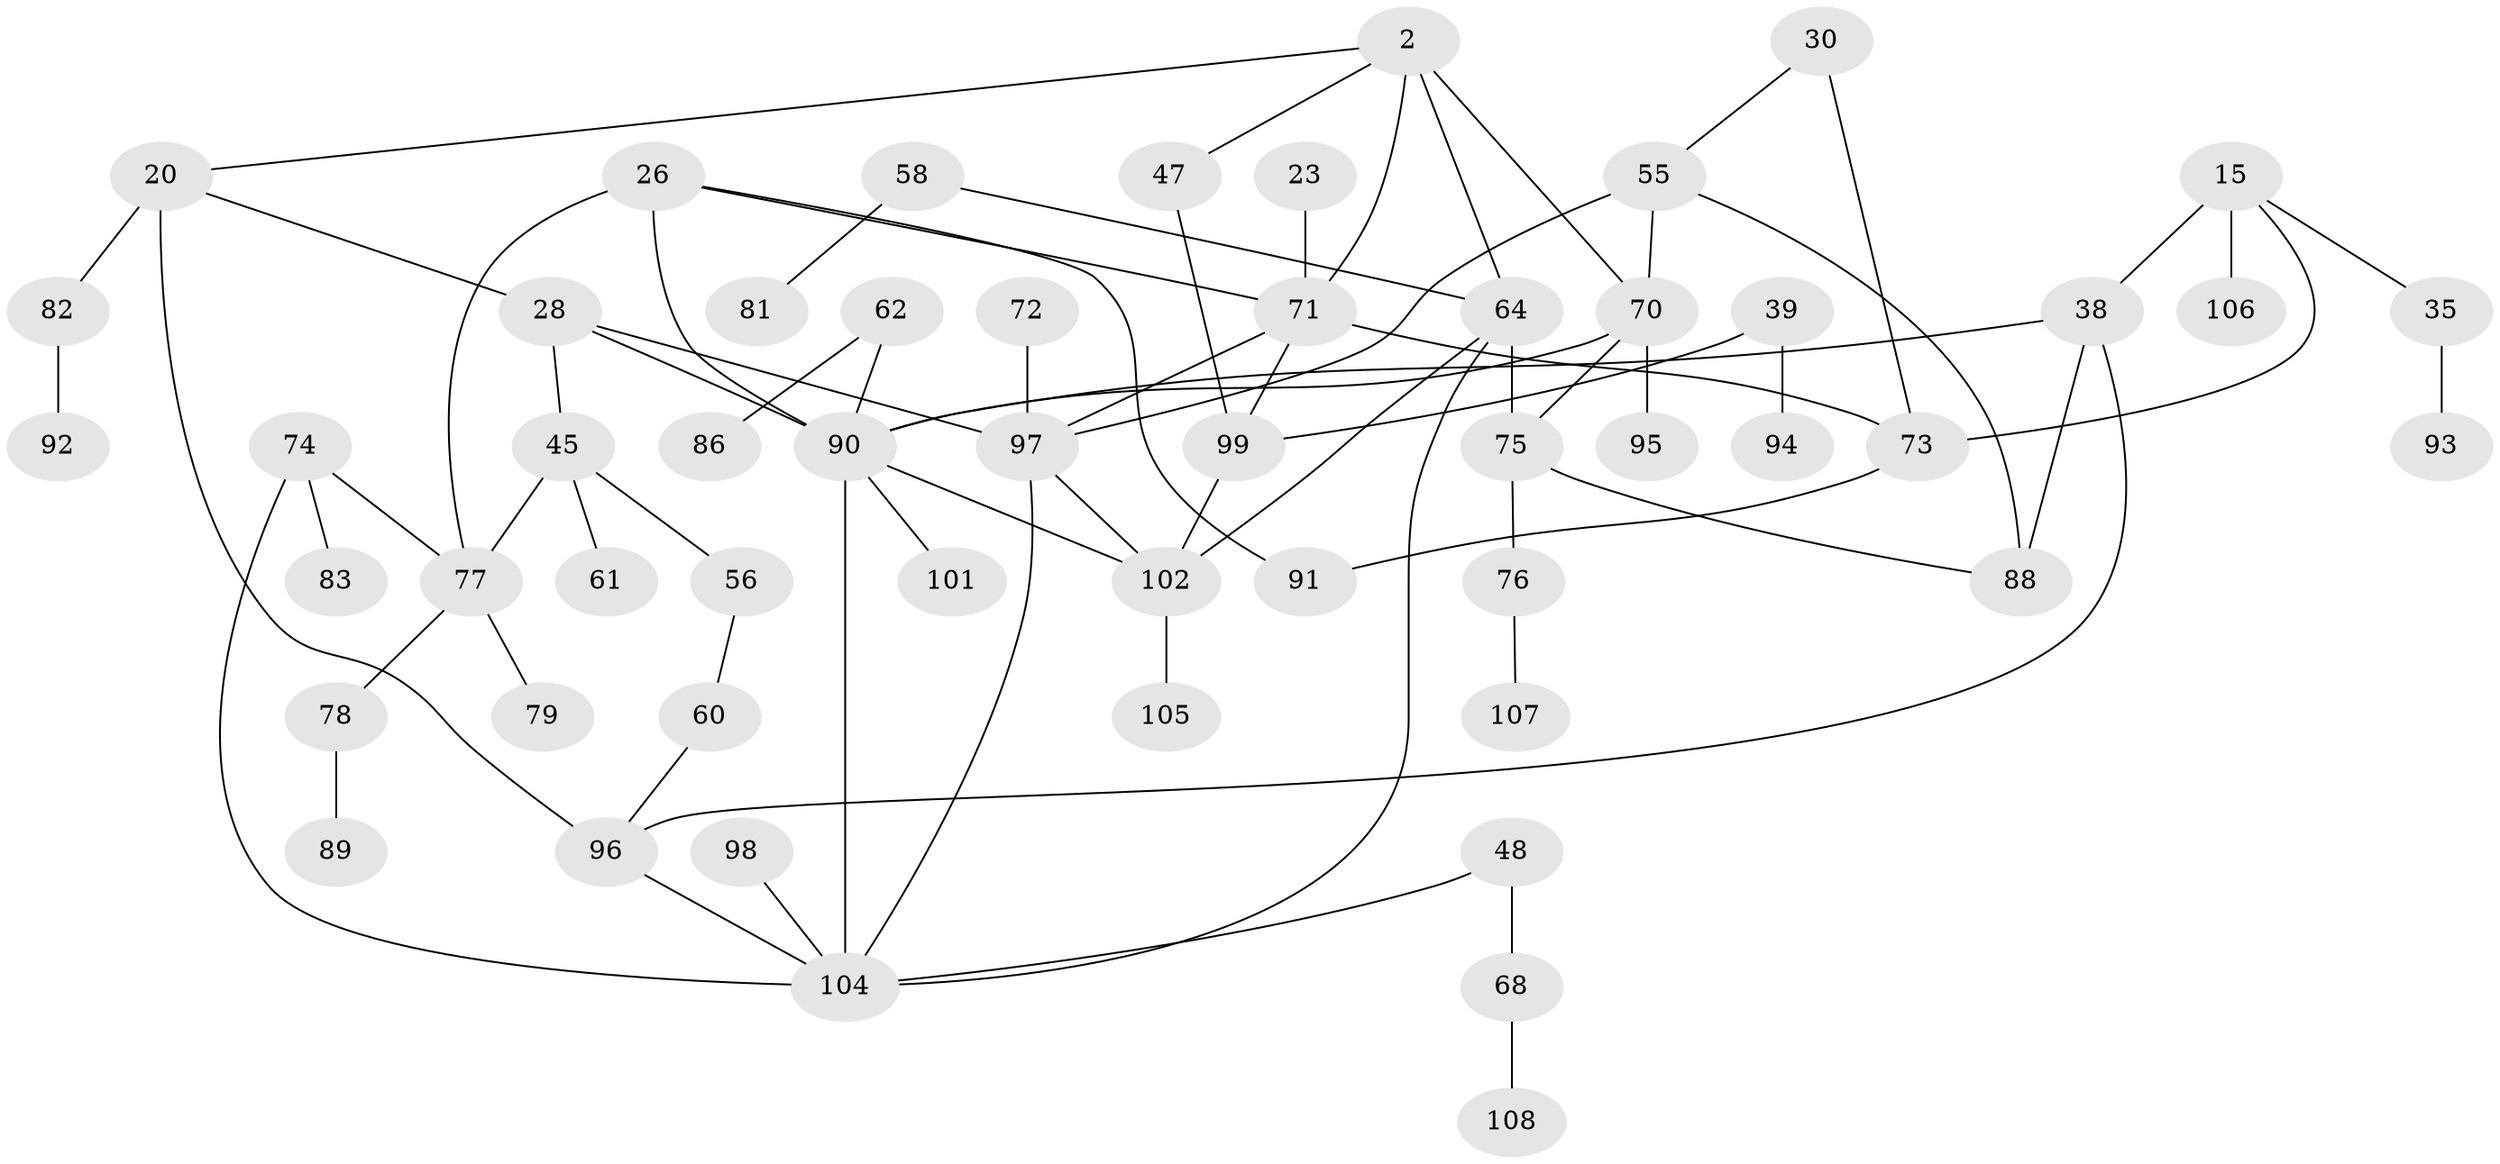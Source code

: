 // original degree distribution, {5: 0.12037037037037036, 4: 0.12962962962962962, 9: 0.009259259259259259, 3: 0.18518518518518517, 2: 0.3148148148148148, 1: 0.24074074074074073}
// Generated by graph-tools (version 1.1) at 2025/42/03/09/25 04:42:06]
// undirected, 54 vertices, 74 edges
graph export_dot {
graph [start="1"]
  node [color=gray90,style=filled];
  2 [super="+1"];
  15;
  20 [super="+5"];
  23;
  26 [super="+11+13"];
  28 [super="+14"];
  30;
  35 [super="+17"];
  38 [super="+18"];
  39;
  45;
  47;
  48;
  55 [super="+27"];
  56;
  58;
  60;
  61;
  62;
  64 [super="+41+21"];
  68;
  70 [super="+3+24"];
  71 [super="+8+4"];
  72;
  73 [super="+7"];
  74 [super="+37"];
  75 [super="+43+53+63"];
  76;
  77 [super="+25"];
  78;
  79;
  81;
  82 [super="+52+32"];
  83;
  86;
  88 [super="+67+69"];
  89;
  90 [super="+84+80+87"];
  91;
  92;
  93;
  94;
  95;
  96 [super="+85"];
  97 [super="+36+65+66"];
  98;
  99 [super="+12"];
  101;
  102 [super="+57"];
  104 [super="+50+100+103"];
  105;
  106;
  107;
  108;
  2 -- 64 [weight=2];
  2 -- 47;
  2 -- 71 [weight=2];
  2 -- 20;
  2 -- 70;
  15 -- 106;
  15 -- 38 [weight=2];
  15 -- 73;
  15 -- 35;
  20 -- 82 [weight=2];
  20 -- 28;
  20 -- 96;
  23 -- 71;
  26 -- 71 [weight=2];
  26 -- 91;
  26 -- 77;
  26 -- 90 [weight=3];
  28 -- 45;
  28 -- 97;
  28 -- 90 [weight=2];
  30 -- 55;
  30 -- 73;
  35 -- 93;
  38 -- 96;
  38 -- 88;
  38 -- 90;
  39 -- 94;
  39 -- 99;
  45 -- 56;
  45 -- 61;
  45 -- 77;
  47 -- 99;
  48 -- 68;
  48 -- 104;
  55 -- 70 [weight=2];
  55 -- 97;
  55 -- 88;
  56 -- 60;
  58 -- 81;
  58 -- 64;
  60 -- 96;
  62 -- 86;
  62 -- 90;
  64 -- 75;
  64 -- 102;
  64 -- 104 [weight=2];
  68 -- 108;
  70 -- 95;
  70 -- 75;
  70 -- 90 [weight=2];
  71 -- 99;
  71 -- 73;
  71 -- 97;
  72 -- 97;
  73 -- 91;
  74 -- 83;
  74 -- 77;
  74 -- 104 [weight=2];
  75 -- 76;
  75 -- 88;
  76 -- 107;
  77 -- 79;
  77 -- 78;
  78 -- 89;
  82 -- 92;
  90 -- 104 [weight=3];
  90 -- 101;
  90 -- 102;
  96 -- 104;
  97 -- 102;
  97 -- 104;
  98 -- 104;
  99 -- 102;
  102 -- 105;
}
